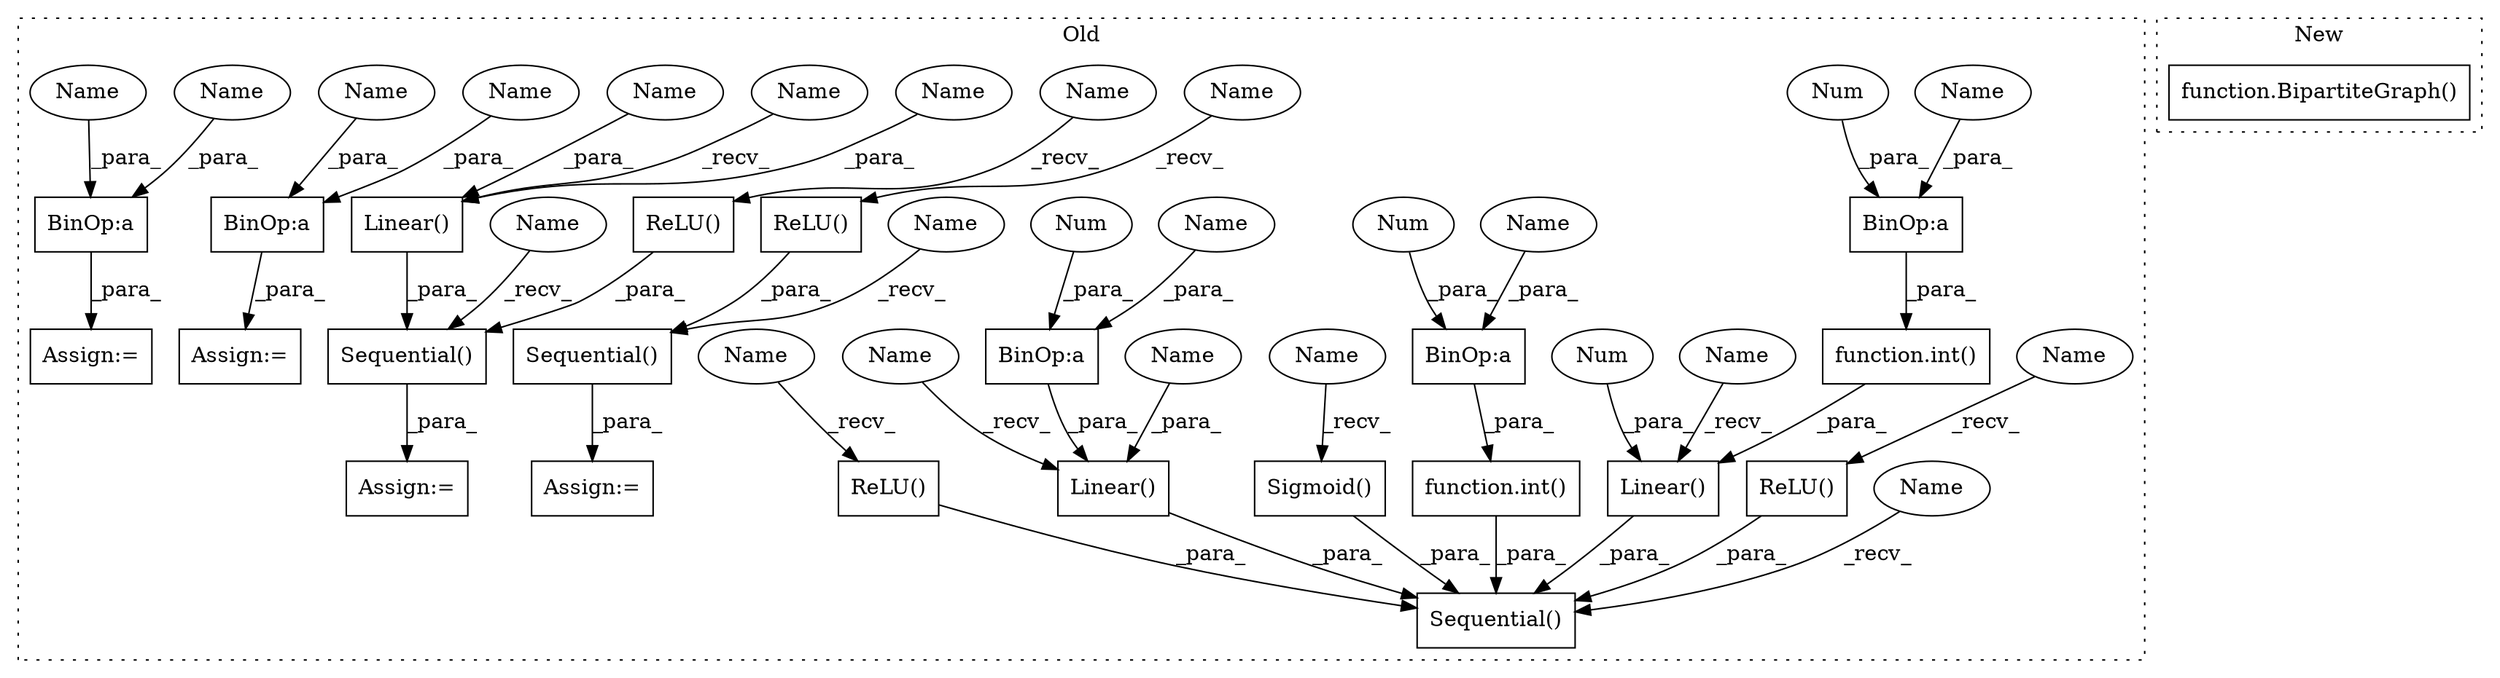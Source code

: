 digraph G {
subgraph cluster0 {
1 [label="Linear()" a="75" s="2430,2479" l="10,1" shape="box"];
3 [label="Sequential()" a="75" s="2403,2503" l="27,10" shape="box"];
4 [label="Sequential()" a="75" s="2061,2338" l="27,10" shape="box"];
5 [label="BinOp:a" a="82" s="2231" l="1" shape="box"];
6 [label="Sequential()" a="75" s="2540,2640" l="27,10" shape="box"];
7 [label="BinOp:a" a="82" s="2305" l="1" shape="box"];
8 [label="BinOp:a" a="82" s="2116" l="1" shape="box"];
9 [label="function.int()" a="75" s="2208,2233" l="4,1" shape="box"];
10 [label="Sigmoid()" a="75" s="2326" l="12" shape="box"];
11 [label="function.int()" a="75" s="2282,2307" l="4,1" shape="box"];
12 [label="BinOp:a" a="82" s="2911" l="3" shape="box"];
13 [label="BinOp:a" a="82" s="2755" l="3" shape="box"];
14 [label="Num" a="76" s="2117" l="1" shape="ellipse"];
15 [label="Num" a="76" s="2232" l="1" shape="ellipse"];
16 [label="Num" a="76" s="2306" l="1" shape="ellipse"];
17 [label="ReLU()" a="75" s="2154" l="9" shape="box"];
18 [label="Assign:=" a="68" s="2711" l="3" shape="box"];
19 [label="Assign:=" a="68" s="2867" l="3" shape="box"];
20 [label="ReLU()" a="75" s="2249" l="9" shape="box"];
21 [label="Assign:=" a="68" s="2537" l="3" shape="box"];
22 [label="ReLU()" a="75" s="2494" l="9" shape="box"];
23 [label="Assign:=" a="68" s="2400" l="3" shape="box"];
24 [label="ReLU()" a="75" s="2631" l="9" shape="box"];
25 [label="Linear()" a="75" s="2272,2311" l="10,1" shape="box"];
26 [label="Num" a="76" s="2310" l="1" shape="ellipse"];
27 [label="Linear()" a="75" s="2088,2139" l="10,1" shape="box"];
28 [label="Name" a="87" s="2737" l="18" shape="ellipse"];
29 [label="Name" a="87" s="2440" l="18" shape="ellipse"];
30 [label="Name" a="87" s="2893" l="18" shape="ellipse"];
31 [label="Name" a="87" s="2098" l="18" shape="ellipse"];
32 [label="Name" a="87" s="2061" l="2" shape="ellipse"];
33 [label="Name" a="87" s="2540" l="2" shape="ellipse"];
34 [label="Name" a="87" s="2154" l="2" shape="ellipse"];
35 [label="Name" a="87" s="2272" l="2" shape="ellipse"];
36 [label="Name" a="87" s="2631" l="2" shape="ellipse"];
37 [label="Name" a="87" s="2326" l="2" shape="ellipse"];
38 [label="Name" a="87" s="2430" l="2" shape="ellipse"];
39 [label="Name" a="87" s="2403" l="2" shape="ellipse"];
40 [label="Name" a="87" s="2494" l="2" shape="ellipse"];
41 [label="Name" a="87" s="2088" l="2" shape="ellipse"];
42 [label="Name" a="87" s="2249" l="2" shape="ellipse"];
43 [label="Name" a="87" s="2120" l="19" shape="ellipse"];
44 [label="Name" a="87" s="2212" l="19" shape="ellipse"];
45 [label="Name" a="87" s="2286" l="19" shape="ellipse"];
46 [label="Name" a="87" s="2460" l="19" shape="ellipse"];
47 [label="Name" a="87" s="2758" l="19" shape="ellipse"];
48 [label="Name" a="87" s="2914" l="19" shape="ellipse"];
label = "Old";
style="dotted";
}
subgraph cluster1 {
2 [label="function.BipartiteGraph()" a="75" s="4629,4730" l="28,10" shape="box"];
label = "New";
style="dotted";
}
1 -> 3 [label="_para_"];
3 -> 23 [label="_para_"];
5 -> 9 [label="_para_"];
6 -> 21 [label="_para_"];
7 -> 11 [label="_para_"];
8 -> 27 [label="_para_"];
9 -> 4 [label="_para_"];
10 -> 4 [label="_para_"];
11 -> 25 [label="_para_"];
12 -> 19 [label="_para_"];
13 -> 18 [label="_para_"];
14 -> 8 [label="_para_"];
15 -> 5 [label="_para_"];
16 -> 7 [label="_para_"];
17 -> 4 [label="_para_"];
20 -> 4 [label="_para_"];
22 -> 3 [label="_para_"];
24 -> 6 [label="_para_"];
25 -> 4 [label="_para_"];
26 -> 25 [label="_para_"];
27 -> 4 [label="_para_"];
28 -> 13 [label="_para_"];
29 -> 1 [label="_para_"];
30 -> 12 [label="_para_"];
31 -> 8 [label="_para_"];
32 -> 4 [label="_recv_"];
33 -> 6 [label="_recv_"];
34 -> 17 [label="_recv_"];
35 -> 25 [label="_recv_"];
36 -> 24 [label="_recv_"];
37 -> 10 [label="_recv_"];
38 -> 1 [label="_recv_"];
39 -> 3 [label="_recv_"];
40 -> 22 [label="_recv_"];
41 -> 27 [label="_recv_"];
42 -> 20 [label="_recv_"];
43 -> 27 [label="_para_"];
44 -> 5 [label="_para_"];
45 -> 7 [label="_para_"];
46 -> 1 [label="_para_"];
47 -> 13 [label="_para_"];
48 -> 12 [label="_para_"];
}
